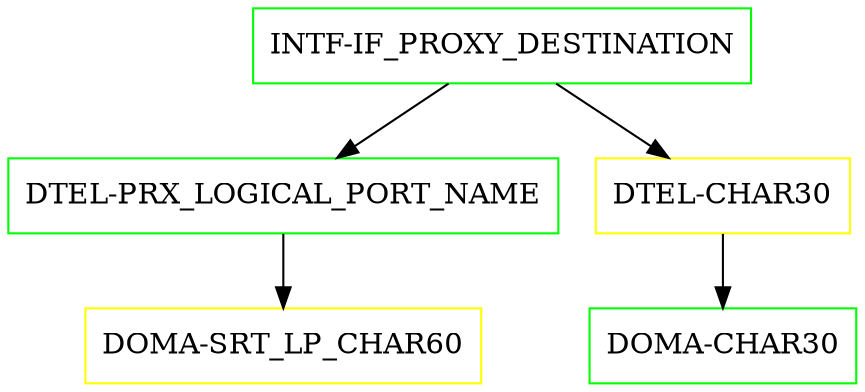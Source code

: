 digraph G {
  "INTF-IF_PROXY_DESTINATION" [shape=box,color=green];
  "DTEL-PRX_LOGICAL_PORT_NAME" [shape=box,color=green,URL="./DTEL_PRX_LOGICAL_PORT_NAME.html"];
  "DOMA-SRT_LP_CHAR60" [shape=box,color=yellow,URL="./DOMA_SRT_LP_CHAR60.html"];
  "DTEL-CHAR30" [shape=box,color=yellow,URL="./DTEL_CHAR30.html"];
  "DOMA-CHAR30" [shape=box,color=green,URL="./DOMA_CHAR30.html"];
  "INTF-IF_PROXY_DESTINATION" -> "DTEL-CHAR30";
  "INTF-IF_PROXY_DESTINATION" -> "DTEL-PRX_LOGICAL_PORT_NAME";
  "DTEL-PRX_LOGICAL_PORT_NAME" -> "DOMA-SRT_LP_CHAR60";
  "DTEL-CHAR30" -> "DOMA-CHAR30";
}
